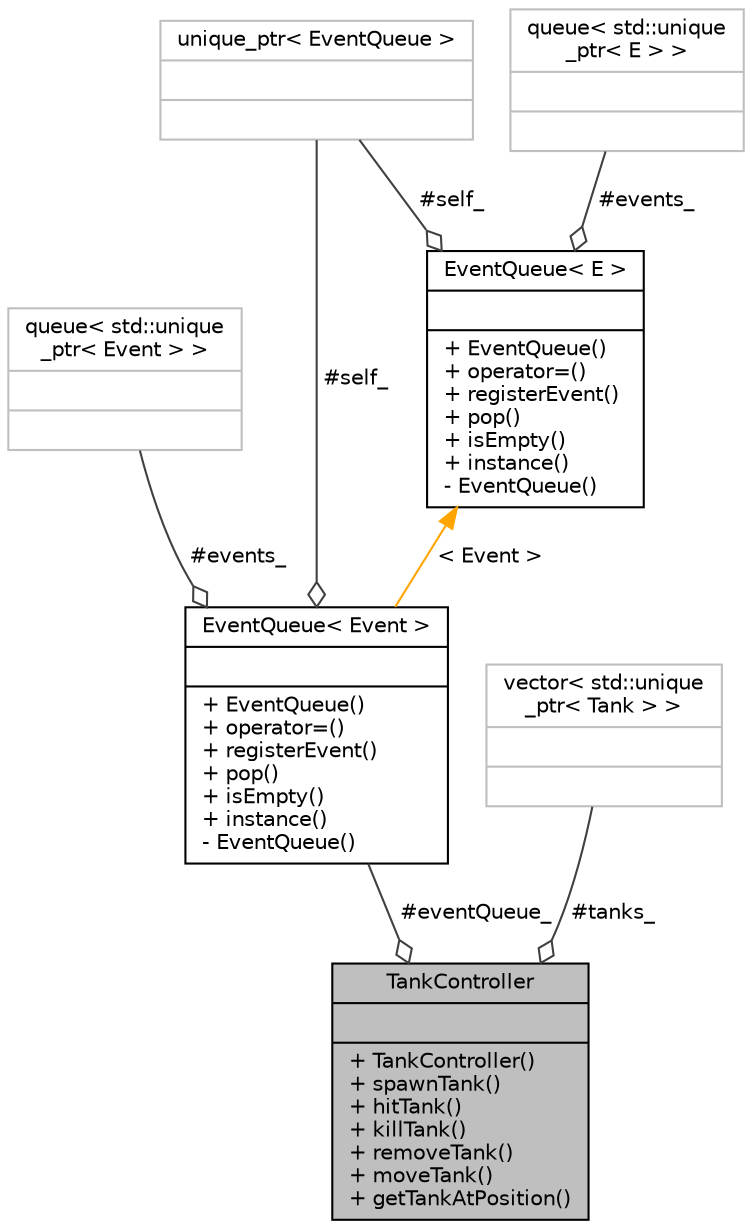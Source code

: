 digraph "TankController"
{
 // INTERACTIVE_SVG=YES
 // LATEX_PDF_SIZE
  bgcolor="transparent";
  edge [fontname="Helvetica",fontsize="10",labelfontname="Helvetica",labelfontsize="10"];
  node [fontname="Helvetica",fontsize="10",shape=record];
  Node1 [label="{TankController\n||+ TankController()\l+ spawnTank()\l+ hitTank()\l+ killTank()\l+ removeTank()\l+ moveTank()\l+ getTankAtPosition()\l}",height=0.2,width=0.4,color="black", fillcolor="grey75", style="filled", fontcolor="black",tooltip=" "];
  Node2 -> Node1 [color="grey25",fontsize="10",style="solid",label=" #eventQueue_" ,arrowhead="odiamond",fontname="Helvetica"];
  Node2 [label="{EventQueue\< Event \>\n||+ EventQueue()\l+ operator=()\l+ registerEvent()\l+ pop()\l+ isEmpty()\l+ instance()\l- EventQueue()\l}",height=0.2,width=0.4,color="black",URL="$class_event_queue.html",tooltip=" "];
  Node3 -> Node2 [color="grey25",fontsize="10",style="solid",label=" #events_" ,arrowhead="odiamond",fontname="Helvetica"];
  Node3 [label="{queue\< std::unique\l_ptr\< Event \> \>\n||}",height=0.2,width=0.4,color="grey75",tooltip=" "];
  Node4 -> Node2 [color="grey25",fontsize="10",style="solid",label=" #self_" ,arrowhead="odiamond",fontname="Helvetica"];
  Node4 [label="{unique_ptr\< EventQueue \>\n||}",height=0.2,width=0.4,color="grey75",tooltip=" "];
  Node5 -> Node2 [dir="back",color="orange",fontsize="10",style="solid",label=" \< Event \>" ,fontname="Helvetica"];
  Node5 [label="{EventQueue\< E \>\n||+ EventQueue()\l+ operator=()\l+ registerEvent()\l+ pop()\l+ isEmpty()\l+ instance()\l- EventQueue()\l}",height=0.2,width=0.4,color="black",URL="$class_event_queue.html",tooltip="Singleton class wrapper for std::queue<E>."];
  Node6 -> Node5 [color="grey25",fontsize="10",style="solid",label=" #events_" ,arrowhead="odiamond",fontname="Helvetica"];
  Node6 [label="{queue\< std::unique\l_ptr\< E \> \>\n||}",height=0.2,width=0.4,color="grey75",tooltip=" "];
  Node4 -> Node5 [color="grey25",fontsize="10",style="solid",label=" #self_" ,arrowhead="odiamond",fontname="Helvetica"];
  Node7 -> Node1 [color="grey25",fontsize="10",style="solid",label=" #tanks_" ,arrowhead="odiamond",fontname="Helvetica"];
  Node7 [label="{vector\< std::unique\l_ptr\< Tank \> \>\n||}",height=0.2,width=0.4,color="grey75",tooltip=" "];
}
